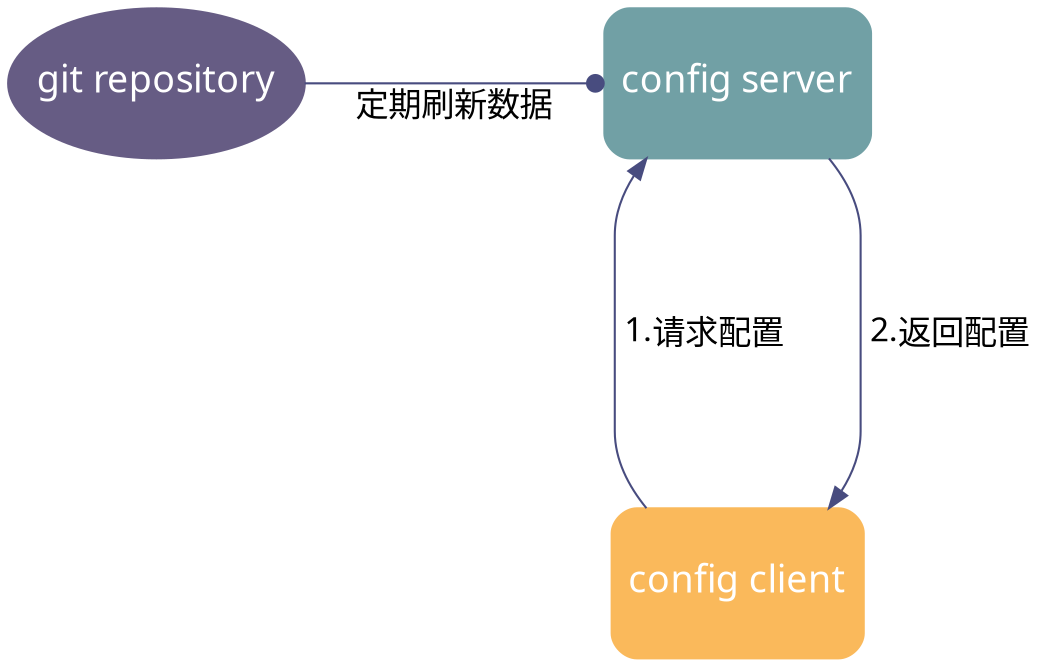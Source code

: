 digraph springCloudConfig {
  rankdir=BT;
  node [
    shape=box;
    style="filled,rounded";
    color="#ffffff";
    fontcolor="#ffffff";
    fontname="Microsoft YaHei";
    fontsize="18";
    height=1;
  ];
  fontname="Microsoft YaHei";

  edge [
    color="#484c7f";
    fontname="Microsoft YaHei";
    fontsize="16";
    minlen=4;
  ];

  client [label="config client", color="#fab95b"];
  server [label="config server", color="#71a0a5"];
  repo [label="git repository", shape=ellipse; color="#665c84"];

  client -> server [label=" 1.请求配置"];
  server -> client [label=" 2.返回配置"];
  repo -> server [label="定期刷新数据", arrowhead=dot];
  {rank=same; server; repo;}
}
